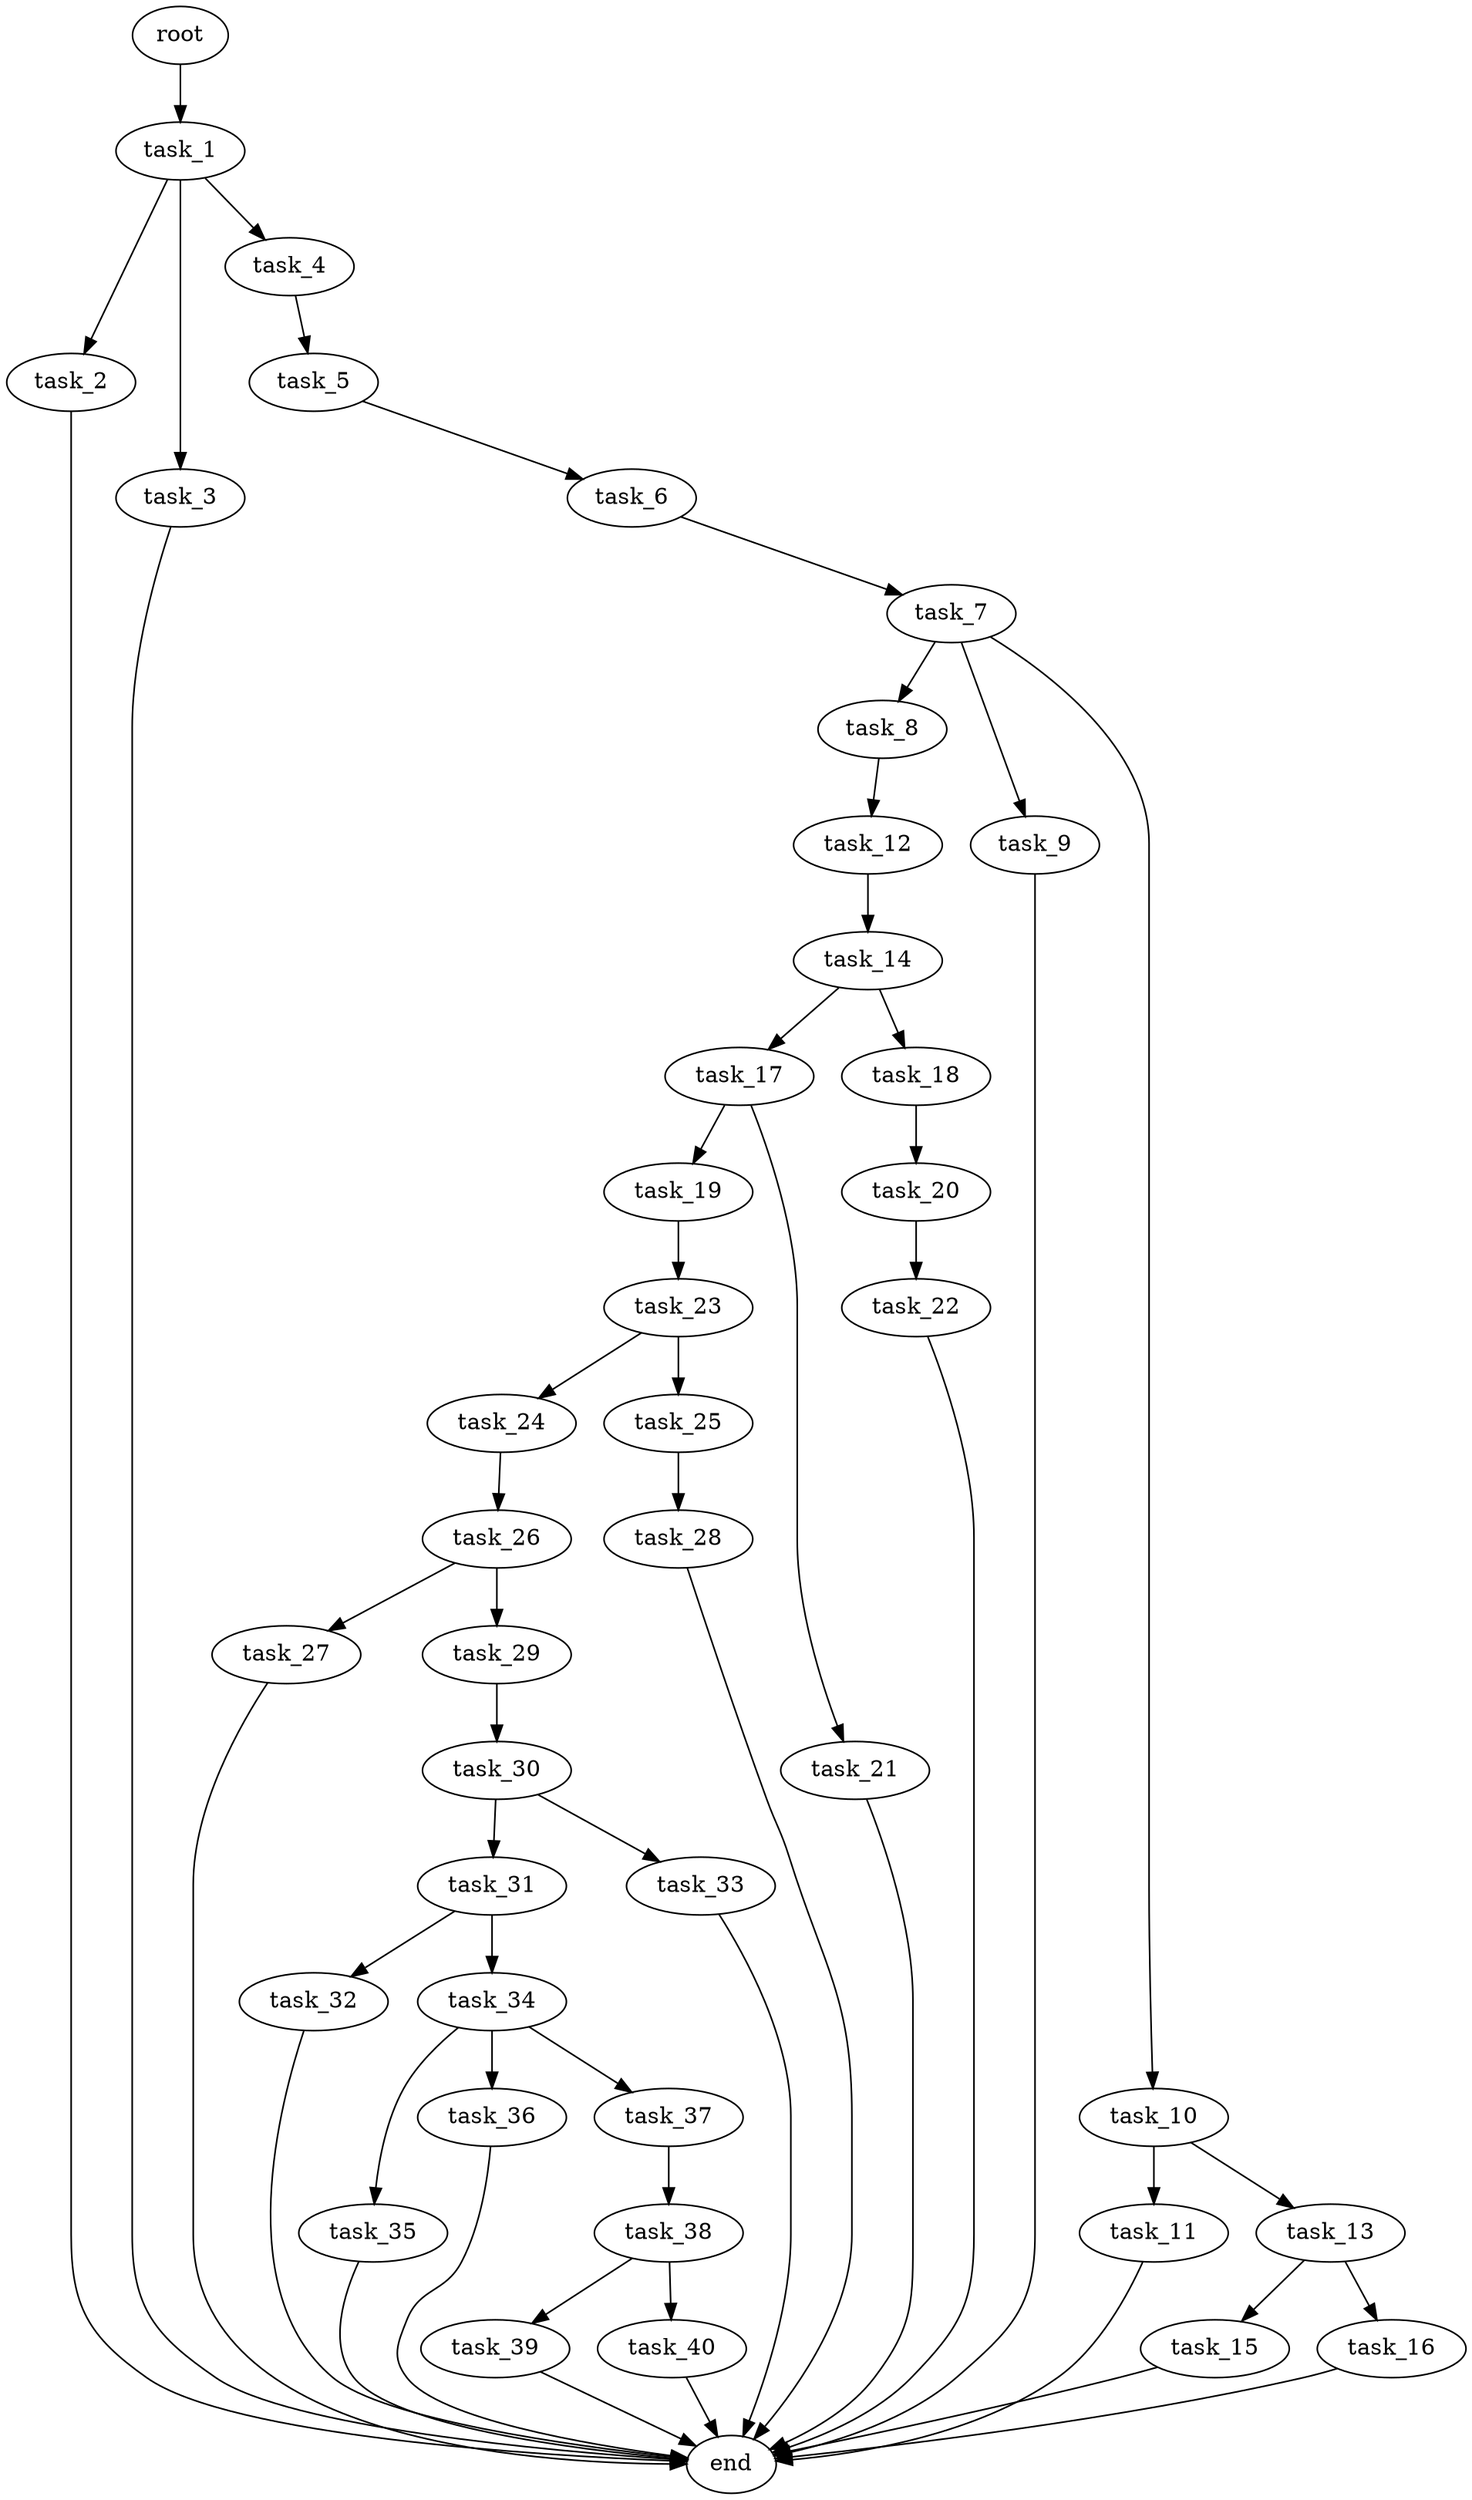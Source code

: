 digraph G {
  root [size="0.000000e+00"];
  task_1 [size="8.773840e+09"];
  task_2 [size="8.830958e+09"];
  task_3 [size="8.270935e+09"];
  task_4 [size="7.993322e+09"];
  task_5 [size="8.684982e+09"];
  task_6 [size="6.933565e+08"];
  task_7 [size="5.669149e+07"];
  task_8 [size="3.399958e+09"];
  task_9 [size="3.388592e+08"];
  task_10 [size="2.041709e+09"];
  task_11 [size="6.330418e+09"];
  task_12 [size="5.555905e+09"];
  task_13 [size="1.822308e+09"];
  task_14 [size="1.004593e+09"];
  task_15 [size="3.033321e+09"];
  task_16 [size="8.511370e+09"];
  task_17 [size="5.248394e+09"];
  task_18 [size="3.831293e+09"];
  task_19 [size="5.864749e+09"];
  task_20 [size="9.951009e+09"];
  task_21 [size="4.906803e+09"];
  task_22 [size="4.996345e+09"];
  task_23 [size="8.503570e+09"];
  task_24 [size="9.904640e+09"];
  task_25 [size="2.221633e+09"];
  task_26 [size="4.490595e+09"];
  task_27 [size="6.373581e+09"];
  task_28 [size="4.411197e+09"];
  task_29 [size="9.494626e+09"];
  task_30 [size="6.431813e+09"];
  task_31 [size="1.497897e+09"];
  task_32 [size="6.464746e+07"];
  task_33 [size="3.663575e+09"];
  task_34 [size="5.153625e+09"];
  task_35 [size="7.387746e+09"];
  task_36 [size="1.677922e+09"];
  task_37 [size="3.688975e+09"];
  task_38 [size="2.092299e+09"];
  task_39 [size="9.586957e+09"];
  task_40 [size="5.258751e+09"];
  end [size="0.000000e+00"];

  root -> task_1 [size="1.000000e-12"];
  task_1 -> task_2 [size="8.830958e+08"];
  task_1 -> task_3 [size="8.270935e+08"];
  task_1 -> task_4 [size="7.993322e+08"];
  task_2 -> end [size="1.000000e-12"];
  task_3 -> end [size="1.000000e-12"];
  task_4 -> task_5 [size="8.684982e+08"];
  task_5 -> task_6 [size="6.933565e+07"];
  task_6 -> task_7 [size="5.669149e+06"];
  task_7 -> task_8 [size="3.399958e+08"];
  task_7 -> task_9 [size="3.388592e+07"];
  task_7 -> task_10 [size="2.041709e+08"];
  task_8 -> task_12 [size="5.555905e+08"];
  task_9 -> end [size="1.000000e-12"];
  task_10 -> task_11 [size="6.330418e+08"];
  task_10 -> task_13 [size="1.822308e+08"];
  task_11 -> end [size="1.000000e-12"];
  task_12 -> task_14 [size="1.004593e+08"];
  task_13 -> task_15 [size="3.033321e+08"];
  task_13 -> task_16 [size="8.511370e+08"];
  task_14 -> task_17 [size="5.248394e+08"];
  task_14 -> task_18 [size="3.831293e+08"];
  task_15 -> end [size="1.000000e-12"];
  task_16 -> end [size="1.000000e-12"];
  task_17 -> task_19 [size="5.864749e+08"];
  task_17 -> task_21 [size="4.906803e+08"];
  task_18 -> task_20 [size="9.951009e+08"];
  task_19 -> task_23 [size="8.503570e+08"];
  task_20 -> task_22 [size="4.996345e+08"];
  task_21 -> end [size="1.000000e-12"];
  task_22 -> end [size="1.000000e-12"];
  task_23 -> task_24 [size="9.904640e+08"];
  task_23 -> task_25 [size="2.221633e+08"];
  task_24 -> task_26 [size="4.490595e+08"];
  task_25 -> task_28 [size="4.411197e+08"];
  task_26 -> task_27 [size="6.373581e+08"];
  task_26 -> task_29 [size="9.494626e+08"];
  task_27 -> end [size="1.000000e-12"];
  task_28 -> end [size="1.000000e-12"];
  task_29 -> task_30 [size="6.431813e+08"];
  task_30 -> task_31 [size="1.497897e+08"];
  task_30 -> task_33 [size="3.663575e+08"];
  task_31 -> task_32 [size="6.464746e+06"];
  task_31 -> task_34 [size="5.153625e+08"];
  task_32 -> end [size="1.000000e-12"];
  task_33 -> end [size="1.000000e-12"];
  task_34 -> task_35 [size="7.387746e+08"];
  task_34 -> task_36 [size="1.677922e+08"];
  task_34 -> task_37 [size="3.688975e+08"];
  task_35 -> end [size="1.000000e-12"];
  task_36 -> end [size="1.000000e-12"];
  task_37 -> task_38 [size="2.092299e+08"];
  task_38 -> task_39 [size="9.586957e+08"];
  task_38 -> task_40 [size="5.258751e+08"];
  task_39 -> end [size="1.000000e-12"];
  task_40 -> end [size="1.000000e-12"];
}
